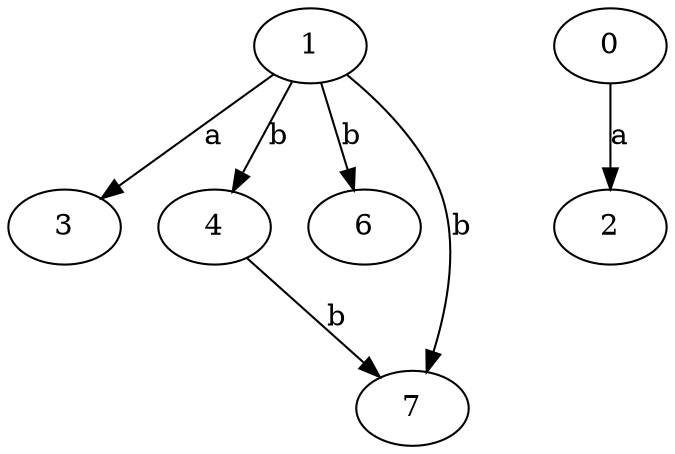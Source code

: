 strict digraph  {
1;
2;
3;
4;
0;
6;
7;
1 -> 3  [label=a];
1 -> 4  [label=b];
1 -> 6  [label=b];
1 -> 7  [label=b];
4 -> 7  [label=b];
0 -> 2  [label=a];
}

